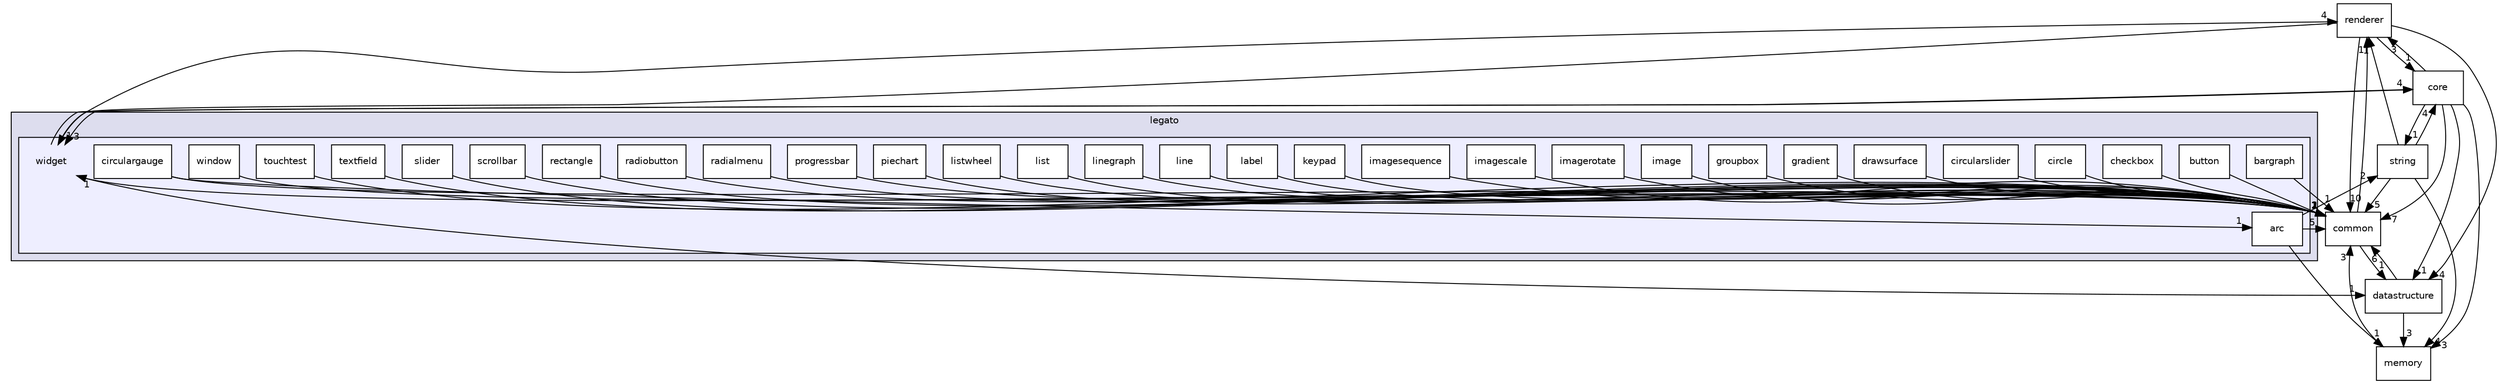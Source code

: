 digraph "C:/Harmony3/gfx/middleware/legato/library/src/gfx/legato/widget" {
  compound=true
  node [ fontsize="10", fontname="Helvetica"];
  edge [ labelfontsize="10", labelfontname="Helvetica"];
  subgraph clusterdir_35ffb77fc2d7021c49b72bf388ac031b {
    graph [ bgcolor="#ddddee", pencolor="black", label="legato" fontname="Helvetica", fontsize="10", URL="dir_35ffb77fc2d7021c49b72bf388ac031b.html"]
  subgraph clusterdir_7e06156a3e1f5a20cddadcb49c448a41 {
    graph [ bgcolor="#eeeeff", pencolor="black", label="" URL="dir_7e06156a3e1f5a20cddadcb49c448a41.html"];
    dir_7e06156a3e1f5a20cddadcb49c448a41 [shape=plaintext label="widget"];
    dir_f07d66a1d1c2d5981c4d517597d58aef [shape=box label="arc" color="black" fillcolor="white" style="filled" URL="dir_f07d66a1d1c2d5981c4d517597d58aef.html"];
    dir_9c4e35a7de992214eae963e272654e07 [shape=box label="bargraph" color="black" fillcolor="white" style="filled" URL="dir_9c4e35a7de992214eae963e272654e07.html"];
    dir_7a97e44e18a5bfce2b2fcbf2466b58fd [shape=box label="button" color="black" fillcolor="white" style="filled" URL="dir_7a97e44e18a5bfce2b2fcbf2466b58fd.html"];
    dir_30bb8d409b1ce54e10ad8869cc04b85a [shape=box label="checkbox" color="black" fillcolor="white" style="filled" URL="dir_30bb8d409b1ce54e10ad8869cc04b85a.html"];
    dir_321edace0dc8903586723c5b82c9834d [shape=box label="circle" color="black" fillcolor="white" style="filled" URL="dir_321edace0dc8903586723c5b82c9834d.html"];
    dir_b0fff322fe2edec030dfcfe2a651c180 [shape=box label="circulargauge" color="black" fillcolor="white" style="filled" URL="dir_b0fff322fe2edec030dfcfe2a651c180.html"];
    dir_19ec4ed2fd65fdbaf9cb8663560c4b00 [shape=box label="circularslider" color="black" fillcolor="white" style="filled" URL="dir_19ec4ed2fd65fdbaf9cb8663560c4b00.html"];
    dir_218b016b585b699852a35de7d005ffcd [shape=box label="drawsurface" color="black" fillcolor="white" style="filled" URL="dir_218b016b585b699852a35de7d005ffcd.html"];
    dir_0a52c7050c17d93dd53bab71e6812b1e [shape=box label="gradient" color="black" fillcolor="white" style="filled" URL="dir_0a52c7050c17d93dd53bab71e6812b1e.html"];
    dir_f4dd33c9d7909fd550b65fe2debf6814 [shape=box label="groupbox" color="black" fillcolor="white" style="filled" URL="dir_f4dd33c9d7909fd550b65fe2debf6814.html"];
    dir_497e5237a4a723421d53da2b95d06e06 [shape=box label="image" color="black" fillcolor="white" style="filled" URL="dir_497e5237a4a723421d53da2b95d06e06.html"];
    dir_e71985382880080a61331093b07ea49c [shape=box label="imagerotate" color="black" fillcolor="white" style="filled" URL="dir_e71985382880080a61331093b07ea49c.html"];
    dir_25e362f820dd25f12372a8d59dd56e0c [shape=box label="imagescale" color="black" fillcolor="white" style="filled" URL="dir_25e362f820dd25f12372a8d59dd56e0c.html"];
    dir_97825a70605a8949d43a269518ce747d [shape=box label="imagesequence" color="black" fillcolor="white" style="filled" URL="dir_97825a70605a8949d43a269518ce747d.html"];
    dir_fd60c4c131b8d7ba0bb7a9892a7bc636 [shape=box label="keypad" color="black" fillcolor="white" style="filled" URL="dir_fd60c4c131b8d7ba0bb7a9892a7bc636.html"];
    dir_4f4cfb5539a31ca6857e7f223eca7895 [shape=box label="label" color="black" fillcolor="white" style="filled" URL="dir_4f4cfb5539a31ca6857e7f223eca7895.html"];
    dir_b587cee6f1a77c170a3b783bf83a2de4 [shape=box label="line" color="black" fillcolor="white" style="filled" URL="dir_b587cee6f1a77c170a3b783bf83a2de4.html"];
    dir_0e8bab13b604e1a053ad919bedbec578 [shape=box label="linegraph" color="black" fillcolor="white" style="filled" URL="dir_0e8bab13b604e1a053ad919bedbec578.html"];
    dir_c43cb7891fe319a923ab70ed911c958b [shape=box label="list" color="black" fillcolor="white" style="filled" URL="dir_c43cb7891fe319a923ab70ed911c958b.html"];
    dir_465acad87ad843901d2a859238591245 [shape=box label="listwheel" color="black" fillcolor="white" style="filled" URL="dir_465acad87ad843901d2a859238591245.html"];
    dir_66dfd4bab62f10b4452cd8ffd71cfb8f [shape=box label="piechart" color="black" fillcolor="white" style="filled" URL="dir_66dfd4bab62f10b4452cd8ffd71cfb8f.html"];
    dir_0f00349e28fb1311a0e570ea038b12bd [shape=box label="progressbar" color="black" fillcolor="white" style="filled" URL="dir_0f00349e28fb1311a0e570ea038b12bd.html"];
    dir_2d1c9f419f1a861daac2f0401c8f4056 [shape=box label="radialmenu" color="black" fillcolor="white" style="filled" URL="dir_2d1c9f419f1a861daac2f0401c8f4056.html"];
    dir_ab5a33ff82966421d969adeb255e3f27 [shape=box label="radiobutton" color="black" fillcolor="white" style="filled" URL="dir_ab5a33ff82966421d969adeb255e3f27.html"];
    dir_f768ce8150c1d5dc073ea23b64fa3894 [shape=box label="rectangle" color="black" fillcolor="white" style="filled" URL="dir_f768ce8150c1d5dc073ea23b64fa3894.html"];
    dir_5ddc8b128b3bd19ba2e224313325845d [shape=box label="scrollbar" color="black" fillcolor="white" style="filled" URL="dir_5ddc8b128b3bd19ba2e224313325845d.html"];
    dir_7598be5045149ebbcd68a26269484ebf [shape=box label="slider" color="black" fillcolor="white" style="filled" URL="dir_7598be5045149ebbcd68a26269484ebf.html"];
    dir_7a7dcf3e0605986bcaaab4a1631163b3 [shape=box label="textfield" color="black" fillcolor="white" style="filled" URL="dir_7a7dcf3e0605986bcaaab4a1631163b3.html"];
    dir_3234fd4ef834a4e0466ebba2256f3278 [shape=box label="touchtest" color="black" fillcolor="white" style="filled" URL="dir_3234fd4ef834a4e0466ebba2256f3278.html"];
    dir_b73ac21d7a8086381bda9284447a1810 [shape=box label="window" color="black" fillcolor="white" style="filled" URL="dir_b73ac21d7a8086381bda9284447a1810.html"];
  }
  }
  dir_4c60f47fe0f5da8efc76de03351e9412 [shape=box label="renderer" URL="dir_4c60f47fe0f5da8efc76de03351e9412.html"];
  dir_6d9fe5f06e07119d00aa5a25b98a851c [shape=box label="string" URL="dir_6d9fe5f06e07119d00aa5a25b98a851c.html"];
  dir_fa88ddc64ba904bf53a6551717c775a1 [shape=box label="common" URL="dir_fa88ddc64ba904bf53a6551717c775a1.html"];
  dir_870591bf2aecf39269e187cdef73bf6e [shape=box label="memory" URL="dir_870591bf2aecf39269e187cdef73bf6e.html"];
  dir_4a8b1f4e146e8750ea71e3585796a1da [shape=box label="datastructure" URL="dir_4a8b1f4e146e8750ea71e3585796a1da.html"];
  dir_aae68ab1def1d247cf35ee27b39d146a [shape=box label="core" URL="dir_aae68ab1def1d247cf35ee27b39d146a.html"];
  dir_30bb8d409b1ce54e10ad8869cc04b85a->dir_fa88ddc64ba904bf53a6551717c775a1 [headlabel="1", labeldistance=1.5 headhref="dir_000066_000051.html"];
  dir_c43cb7891fe319a923ab70ed911c958b->dir_fa88ddc64ba904bf53a6551717c775a1 [headlabel="1", labeldistance=1.5 headhref="dir_000081_000051.html"];
  dir_f4dd33c9d7909fd550b65fe2debf6814->dir_fa88ddc64ba904bf53a6551717c775a1 [headlabel="1", labeldistance=1.5 headhref="dir_000072_000051.html"];
  dir_0f00349e28fb1311a0e570ea038b12bd->dir_fa88ddc64ba904bf53a6551717c775a1 [headlabel="1", labeldistance=1.5 headhref="dir_000084_000051.html"];
  dir_7598be5045149ebbcd68a26269484ebf->dir_fa88ddc64ba904bf53a6551717c775a1 [headlabel="1", labeldistance=1.5 headhref="dir_000089_000051.html"];
  dir_4c60f47fe0f5da8efc76de03351e9412->dir_7e06156a3e1f5a20cddadcb49c448a41 [headlabel="1", labeldistance=1.5 headhref="dir_000060_000062.html"];
  dir_4c60f47fe0f5da8efc76de03351e9412->dir_fa88ddc64ba904bf53a6551717c775a1 [headlabel="10", labeldistance=1.5 headhref="dir_000060_000051.html"];
  dir_4c60f47fe0f5da8efc76de03351e9412->dir_4a8b1f4e146e8750ea71e3585796a1da [headlabel="4", labeldistance=1.5 headhref="dir_000060_000053.html"];
  dir_4c60f47fe0f5da8efc76de03351e9412->dir_aae68ab1def1d247cf35ee27b39d146a [headlabel="1", labeldistance=1.5 headhref="dir_000060_000052.html"];
  dir_9c4e35a7de992214eae963e272654e07->dir_fa88ddc64ba904bf53a6551717c775a1 [headlabel="1", labeldistance=1.5 headhref="dir_000064_000051.html"];
  dir_497e5237a4a723421d53da2b95d06e06->dir_fa88ddc64ba904bf53a6551717c775a1 [headlabel="1", labeldistance=1.5 headhref="dir_000073_000051.html"];
  dir_19ec4ed2fd65fdbaf9cb8663560c4b00->dir_fa88ddc64ba904bf53a6551717c775a1 [headlabel="1", labeldistance=1.5 headhref="dir_000069_000051.html"];
  dir_0a52c7050c17d93dd53bab71e6812b1e->dir_fa88ddc64ba904bf53a6551717c775a1 [headlabel="1", labeldistance=1.5 headhref="dir_000071_000051.html"];
  dir_b587cee6f1a77c170a3b783bf83a2de4->dir_fa88ddc64ba904bf53a6551717c775a1 [headlabel="1", labeldistance=1.5 headhref="dir_000079_000051.html"];
  dir_7a7dcf3e0605986bcaaab4a1631163b3->dir_fa88ddc64ba904bf53a6551717c775a1 [headlabel="1", labeldistance=1.5 headhref="dir_000090_000051.html"];
  dir_66dfd4bab62f10b4452cd8ffd71cfb8f->dir_fa88ddc64ba904bf53a6551717c775a1 [headlabel="1", labeldistance=1.5 headhref="dir_000083_000051.html"];
  dir_f07d66a1d1c2d5981c4d517597d58aef->dir_6d9fe5f06e07119d00aa5a25b98a851c [headlabel="2", labeldistance=1.5 headhref="dir_000063_000061.html"];
  dir_f07d66a1d1c2d5981c4d517597d58aef->dir_fa88ddc64ba904bf53a6551717c775a1 [headlabel="5", labeldistance=1.5 headhref="dir_000063_000051.html"];
  dir_f07d66a1d1c2d5981c4d517597d58aef->dir_870591bf2aecf39269e187cdef73bf6e [headlabel="1", labeldistance=1.5 headhref="dir_000063_000059.html"];
  dir_97825a70605a8949d43a269518ce747d->dir_fa88ddc64ba904bf53a6551717c775a1 [headlabel="1", labeldistance=1.5 headhref="dir_000076_000051.html"];
  dir_ab5a33ff82966421d969adeb255e3f27->dir_fa88ddc64ba904bf53a6551717c775a1 [headlabel="2", labeldistance=1.5 headhref="dir_000086_000051.html"];
  dir_218b016b585b699852a35de7d005ffcd->dir_fa88ddc64ba904bf53a6551717c775a1 [headlabel="1", labeldistance=1.5 headhref="dir_000070_000051.html"];
  dir_f768ce8150c1d5dc073ea23b64fa3894->dir_fa88ddc64ba904bf53a6551717c775a1 [headlabel="1", labeldistance=1.5 headhref="dir_000087_000051.html"];
  dir_5ddc8b128b3bd19ba2e224313325845d->dir_fa88ddc64ba904bf53a6551717c775a1 [headlabel="1", labeldistance=1.5 headhref="dir_000088_000051.html"];
  dir_465acad87ad843901d2a859238591245->dir_fa88ddc64ba904bf53a6551717c775a1 [headlabel="2", labeldistance=1.5 headhref="dir_000082_000051.html"];
  dir_7e06156a3e1f5a20cddadcb49c448a41->dir_4c60f47fe0f5da8efc76de03351e9412 [headlabel="4", labeldistance=1.5 headhref="dir_000062_000060.html"];
  dir_7e06156a3e1f5a20cddadcb49c448a41->dir_4a8b1f4e146e8750ea71e3585796a1da [headlabel="1", labeldistance=1.5 headhref="dir_000062_000053.html"];
  dir_7e06156a3e1f5a20cddadcb49c448a41->dir_aae68ab1def1d247cf35ee27b39d146a [headlabel="4", labeldistance=1.5 headhref="dir_000062_000052.html"];
  dir_6d9fe5f06e07119d00aa5a25b98a851c->dir_4c60f47fe0f5da8efc76de03351e9412 [headlabel="1", labeldistance=1.5 headhref="dir_000061_000060.html"];
  dir_6d9fe5f06e07119d00aa5a25b98a851c->dir_fa88ddc64ba904bf53a6551717c775a1 [headlabel="5", labeldistance=1.5 headhref="dir_000061_000051.html"];
  dir_6d9fe5f06e07119d00aa5a25b98a851c->dir_870591bf2aecf39269e187cdef73bf6e [headlabel="4", labeldistance=1.5 headhref="dir_000061_000059.html"];
  dir_6d9fe5f06e07119d00aa5a25b98a851c->dir_aae68ab1def1d247cf35ee27b39d146a [headlabel="4", labeldistance=1.5 headhref="dir_000061_000052.html"];
  dir_fa88ddc64ba904bf53a6551717c775a1->dir_4c60f47fe0f5da8efc76de03351e9412 [headlabel="1", labeldistance=1.5 headhref="dir_000051_000060.html"];
  dir_fa88ddc64ba904bf53a6551717c775a1->dir_7e06156a3e1f5a20cddadcb49c448a41 [headlabel="1", labeldistance=1.5 headhref="dir_000051_000062.html"];
  dir_fa88ddc64ba904bf53a6551717c775a1->dir_4a8b1f4e146e8750ea71e3585796a1da [headlabel="1", labeldistance=1.5 headhref="dir_000051_000053.html"];
  dir_2d1c9f419f1a861daac2f0401c8f4056->dir_fa88ddc64ba904bf53a6551717c775a1 [headlabel="1", labeldistance=1.5 headhref="dir_000085_000051.html"];
  dir_b0fff322fe2edec030dfcfe2a651c180->dir_f07d66a1d1c2d5981c4d517597d58aef [headlabel="1", labeldistance=1.5 headhref="dir_000068_000063.html"];
  dir_b0fff322fe2edec030dfcfe2a651c180->dir_fa88ddc64ba904bf53a6551717c775a1 [headlabel="1", labeldistance=1.5 headhref="dir_000068_000051.html"];
  dir_fd60c4c131b8d7ba0bb7a9892a7bc636->dir_fa88ddc64ba904bf53a6551717c775a1 [headlabel="1", labeldistance=1.5 headhref="dir_000077_000051.html"];
  dir_b73ac21d7a8086381bda9284447a1810->dir_fa88ddc64ba904bf53a6551717c775a1 [headlabel="1", labeldistance=1.5 headhref="dir_000092_000051.html"];
  dir_870591bf2aecf39269e187cdef73bf6e->dir_fa88ddc64ba904bf53a6551717c775a1 [headlabel="3", labeldistance=1.5 headhref="dir_000059_000051.html"];
  dir_4a8b1f4e146e8750ea71e3585796a1da->dir_fa88ddc64ba904bf53a6551717c775a1 [headlabel="6", labeldistance=1.5 headhref="dir_000053_000051.html"];
  dir_4a8b1f4e146e8750ea71e3585796a1da->dir_870591bf2aecf39269e187cdef73bf6e [headlabel="3", labeldistance=1.5 headhref="dir_000053_000059.html"];
  dir_aae68ab1def1d247cf35ee27b39d146a->dir_4c60f47fe0f5da8efc76de03351e9412 [headlabel="3", labeldistance=1.5 headhref="dir_000052_000060.html"];
  dir_aae68ab1def1d247cf35ee27b39d146a->dir_7e06156a3e1f5a20cddadcb49c448a41 [headlabel="3", labeldistance=1.5 headhref="dir_000052_000062.html"];
  dir_aae68ab1def1d247cf35ee27b39d146a->dir_6d9fe5f06e07119d00aa5a25b98a851c [headlabel="1", labeldistance=1.5 headhref="dir_000052_000061.html"];
  dir_aae68ab1def1d247cf35ee27b39d146a->dir_fa88ddc64ba904bf53a6551717c775a1 [headlabel="7", labeldistance=1.5 headhref="dir_000052_000051.html"];
  dir_aae68ab1def1d247cf35ee27b39d146a->dir_870591bf2aecf39269e187cdef73bf6e [headlabel="3", labeldistance=1.5 headhref="dir_000052_000059.html"];
  dir_aae68ab1def1d247cf35ee27b39d146a->dir_4a8b1f4e146e8750ea71e3585796a1da [headlabel="1", labeldistance=1.5 headhref="dir_000052_000053.html"];
  dir_321edace0dc8903586723c5b82c9834d->dir_fa88ddc64ba904bf53a6551717c775a1 [headlabel="1", labeldistance=1.5 headhref="dir_000067_000051.html"];
  dir_3234fd4ef834a4e0466ebba2256f3278->dir_fa88ddc64ba904bf53a6551717c775a1 [headlabel="1", labeldistance=1.5 headhref="dir_000091_000051.html"];
  dir_e71985382880080a61331093b07ea49c->dir_fa88ddc64ba904bf53a6551717c775a1 [headlabel="1", labeldistance=1.5 headhref="dir_000074_000051.html"];
  dir_7a97e44e18a5bfce2b2fcbf2466b58fd->dir_fa88ddc64ba904bf53a6551717c775a1 [headlabel="1", labeldistance=1.5 headhref="dir_000065_000051.html"];
  dir_4f4cfb5539a31ca6857e7f223eca7895->dir_fa88ddc64ba904bf53a6551717c775a1 [headlabel="1", labeldistance=1.5 headhref="dir_000078_000051.html"];
  dir_0e8bab13b604e1a053ad919bedbec578->dir_fa88ddc64ba904bf53a6551717c775a1 [headlabel="1", labeldistance=1.5 headhref="dir_000080_000051.html"];
  dir_25e362f820dd25f12372a8d59dd56e0c->dir_fa88ddc64ba904bf53a6551717c775a1 [headlabel="1", labeldistance=1.5 headhref="dir_000075_000051.html"];
}
